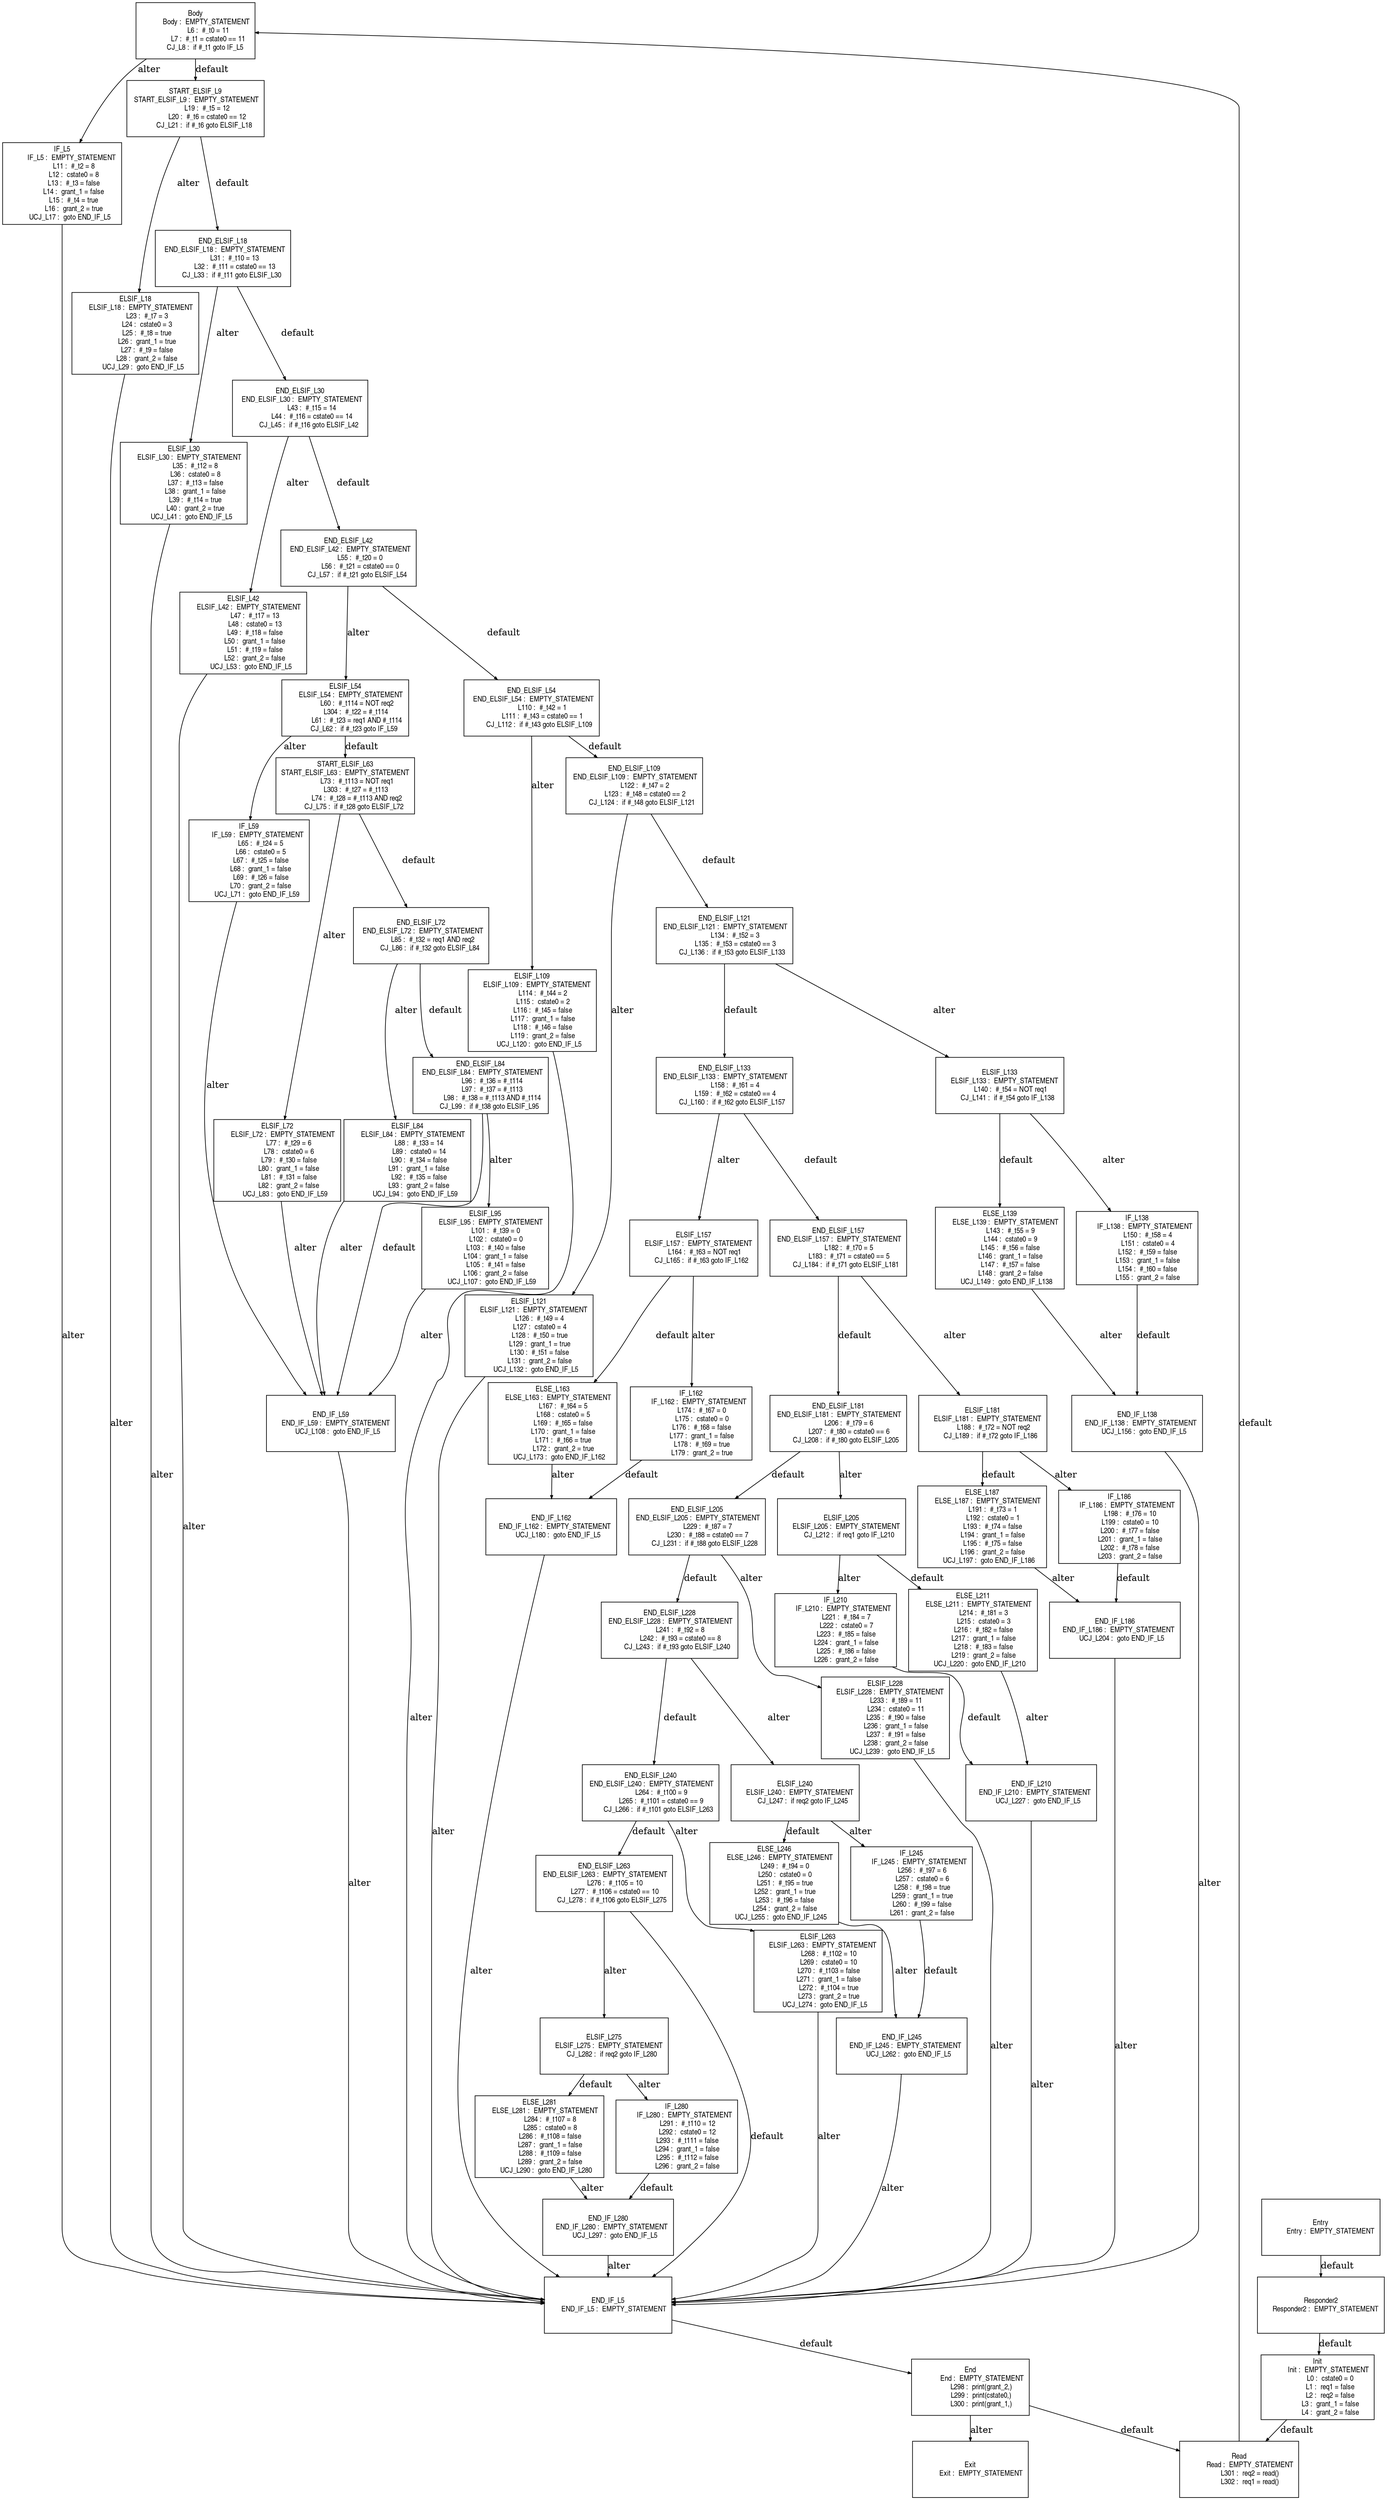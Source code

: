 digraph G {
  ranksep=.25;
  edge [arrowsize=.5]
  node [shape=rectangle, fontname="ArialNarrow",
        fontsize=12,  height=1.2];
  "Body
           Body :  EMPTY_STATEMENT
             L6 :  #_t0 = 11
             L7 :  #_t1 = cstate0 == 11
          CJ_L8 :  if #_t1 goto IF_L5
"; "END_ELSIF_L205
 END_ELSIF_L205 :  EMPTY_STATEMENT
           L229 :  #_t87 = 7
           L230 :  #_t88 = cstate0 == 7
        CJ_L231 :  if #_t88 goto ELSIF_L228
"; "ELSIF_L30
      ELSIF_L30 :  EMPTY_STATEMENT
            L35 :  #_t12 = 8
            L36 :  cstate0 = 8
            L37 :  #_t13 = false
            L38 :  grant_1 = false
            L39 :  #_t14 = true
            L40 :  grant_2 = true
        UCJ_L41 :  goto END_IF_L5
"; "ELSIF_L109
     ELSIF_L109 :  EMPTY_STATEMENT
           L114 :  #_t44 = 2
           L115 :  cstate0 = 2
           L116 :  #_t45 = false
           L117 :  grant_1 = false
           L118 :  #_t46 = false
           L119 :  grant_2 = false
       UCJ_L120 :  goto END_IF_L5
"; "Responder2
     Responder2 :  EMPTY_STATEMENT
"; "END_ELSIF_L263
 END_ELSIF_L263 :  EMPTY_STATEMENT
           L276 :  #_t105 = 10
           L277 :  #_t106 = cstate0 == 10
        CJ_L278 :  if #_t106 goto ELSIF_L275
"; "ELSE_L163
      ELSE_L163 :  EMPTY_STATEMENT
           L167 :  #_t64 = 5
           L168 :  cstate0 = 5
           L169 :  #_t65 = false
           L170 :  grant_1 = false
           L171 :  #_t66 = true
           L172 :  grant_2 = true
       UCJ_L173 :  goto END_IF_L162
"; "ELSIF_L54
      ELSIF_L54 :  EMPTY_STATEMENT
            L60 :  #_t114 = NOT req2
           L304 :  #_t22 = #_t114
            L61 :  #_t23 = req1 AND #_t114
         CJ_L62 :  if #_t23 goto IF_L59
"; "ELSE_L187
      ELSE_L187 :  EMPTY_STATEMENT
           L191 :  #_t73 = 1
           L192 :  cstate0 = 1
           L193 :  #_t74 = false
           L194 :  grant_1 = false
           L195 :  #_t75 = false
           L196 :  grant_2 = false
       UCJ_L197 :  goto END_IF_L186
"; "ELSIF_L205
     ELSIF_L205 :  EMPTY_STATEMENT
        CJ_L212 :  if req1 goto IF_L210
"; "END_IF_L210
    END_IF_L210 :  EMPTY_STATEMENT
       UCJ_L227 :  goto END_IF_L5
"; "END_ELSIF_L54
  END_ELSIF_L54 :  EMPTY_STATEMENT
           L110 :  #_t42 = 1
           L111 :  #_t43 = cstate0 == 1
        CJ_L112 :  if #_t43 goto ELSIF_L109
"; "ELSIF_L42
      ELSIF_L42 :  EMPTY_STATEMENT
            L47 :  #_t17 = 13
            L48 :  cstate0 = 13
            L49 :  #_t18 = false
            L50 :  grant_1 = false
            L51 :  #_t19 = false
            L52 :  grant_2 = false
        UCJ_L53 :  goto END_IF_L5
"; "ELSE_L281
      ELSE_L281 :  EMPTY_STATEMENT
           L284 :  #_t107 = 8
           L285 :  cstate0 = 8
           L286 :  #_t108 = false
           L287 :  grant_1 = false
           L288 :  #_t109 = false
           L289 :  grant_2 = false
       UCJ_L290 :  goto END_IF_L280
"; "END_ELSIF_L228
 END_ELSIF_L228 :  EMPTY_STATEMENT
           L241 :  #_t92 = 8
           L242 :  #_t93 = cstate0 == 8
        CJ_L243 :  if #_t93 goto ELSIF_L240
"; "END_IF_L280
    END_IF_L280 :  EMPTY_STATEMENT
       UCJ_L297 :  goto END_IF_L5
"; "ELSIF_L18
      ELSIF_L18 :  EMPTY_STATEMENT
            L23 :  #_t7 = 3
            L24 :  cstate0 = 3
            L25 :  #_t8 = true
            L26 :  grant_1 = true
            L27 :  #_t9 = false
            L28 :  grant_2 = false
        UCJ_L29 :  goto END_IF_L5
"; "ELSIF_L72
      ELSIF_L72 :  EMPTY_STATEMENT
            L77 :  #_t29 = 6
            L78 :  cstate0 = 6
            L79 :  #_t30 = false
            L80 :  grant_1 = false
            L81 :  #_t31 = false
            L82 :  grant_2 = false
        UCJ_L83 :  goto END_IF_L59
"; "END_ELSIF_L240
 END_ELSIF_L240 :  EMPTY_STATEMENT
           L264 :  #_t100 = 9
           L265 :  #_t101 = cstate0 == 9
        CJ_L266 :  if #_t101 goto ELSIF_L263
"; "END_IF_L59
     END_IF_L59 :  EMPTY_STATEMENT
       UCJ_L108 :  goto END_IF_L5
"; "IF_L5
          IF_L5 :  EMPTY_STATEMENT
            L11 :  #_t2 = 8
            L12 :  cstate0 = 8
            L13 :  #_t3 = false
            L14 :  grant_1 = false
            L15 :  #_t4 = true
            L16 :  grant_2 = true
        UCJ_L17 :  goto END_IF_L5
"; "END_IF_L186
    END_IF_L186 :  EMPTY_STATEMENT
       UCJ_L204 :  goto END_IF_L5
"; "END_ELSIF_L133
 END_ELSIF_L133 :  EMPTY_STATEMENT
           L158 :  #_t61 = 4
           L159 :  #_t62 = cstate0 == 4
        CJ_L160 :  if #_t62 goto ELSIF_L157
"; "IF_L59
         IF_L59 :  EMPTY_STATEMENT
            L65 :  #_t24 = 5
            L66 :  cstate0 = 5
            L67 :  #_t25 = false
            L68 :  grant_1 = false
            L69 :  #_t26 = false
            L70 :  grant_2 = false
        UCJ_L71 :  goto END_IF_L59
"; "ELSIF_L133
     ELSIF_L133 :  EMPTY_STATEMENT
           L140 :  #_t54 = NOT req1
        CJ_L141 :  if #_t54 goto IF_L138
"; "ELSIF_L121
     ELSIF_L121 :  EMPTY_STATEMENT
           L126 :  #_t49 = 4
           L127 :  cstate0 = 4
           L128 :  #_t50 = true
           L129 :  grant_1 = true
           L130 :  #_t51 = false
           L131 :  grant_2 = false
       UCJ_L132 :  goto END_IF_L5
"; "END_ELSIF_L109
 END_ELSIF_L109 :  EMPTY_STATEMENT
           L122 :  #_t47 = 2
           L123 :  #_t48 = cstate0 == 2
        CJ_L124 :  if #_t48 goto ELSIF_L121
"; "ELSIF_L95
      ELSIF_L95 :  EMPTY_STATEMENT
           L101 :  #_t39 = 0
           L102 :  cstate0 = 0
           L103 :  #_t40 = false
           L104 :  grant_1 = false
           L105 :  #_t41 = false
           L106 :  grant_2 = false
       UCJ_L107 :  goto END_IF_L59
"; "Entry
          Entry :  EMPTY_STATEMENT
"; "ELSE_L246
      ELSE_L246 :  EMPTY_STATEMENT
           L249 :  #_t94 = 0
           L250 :  cstate0 = 0
           L251 :  #_t95 = true
           L252 :  grant_1 = true
           L253 :  #_t96 = false
           L254 :  grant_2 = false
       UCJ_L255 :  goto END_IF_L245
"; "END_ELSIF_L42
  END_ELSIF_L42 :  EMPTY_STATEMENT
            L55 :  #_t20 = 0
            L56 :  #_t21 = cstate0 == 0
         CJ_L57 :  if #_t21 goto ELSIF_L54
"; "IF_L280
        IF_L280 :  EMPTY_STATEMENT
           L291 :  #_t110 = 12
           L292 :  cstate0 = 12
           L293 :  #_t111 = false
           L294 :  grant_1 = false
           L295 :  #_t112 = false
           L296 :  grant_2 = false
"; "ELSIF_L228
     ELSIF_L228 :  EMPTY_STATEMENT
           L233 :  #_t89 = 11
           L234 :  cstate0 = 11
           L235 :  #_t90 = false
           L236 :  grant_1 = false
           L237 :  #_t91 = false
           L238 :  grant_2 = false
       UCJ_L239 :  goto END_IF_L5
"; "ELSIF_L275
     ELSIF_L275 :  EMPTY_STATEMENT
        CJ_L282 :  if req2 goto IF_L280
"; "START_ELSIF_L63
START_ELSIF_L63 :  EMPTY_STATEMENT
            L73 :  #_t113 = NOT req1
           L303 :  #_t27 = #_t113
            L74 :  #_t28 = #_t113 AND req2
         CJ_L75 :  if #_t28 goto ELSIF_L72
"; "END_IF_L5
      END_IF_L5 :  EMPTY_STATEMENT
"; "END_ELSIF_L18
  END_ELSIF_L18 :  EMPTY_STATEMENT
            L31 :  #_t10 = 13
            L32 :  #_t11 = cstate0 == 13
         CJ_L33 :  if #_t11 goto ELSIF_L30
"; "Exit
           Exit :  EMPTY_STATEMENT
"; "Init
           Init :  EMPTY_STATEMENT
             L0 :  cstate0 = 0
             L1 :  req1 = false
             L2 :  req2 = false
             L3 :  grant_1 = false
             L4 :  grant_2 = false
"; "END_ELSIF_L121
 END_ELSIF_L121 :  EMPTY_STATEMENT
           L134 :  #_t52 = 3
           L135 :  #_t53 = cstate0 == 3
        CJ_L136 :  if #_t53 goto ELSIF_L133
"; "END_ELSIF_L181
 END_ELSIF_L181 :  EMPTY_STATEMENT
           L206 :  #_t79 = 6
           L207 :  #_t80 = cstate0 == 6
        CJ_L208 :  if #_t80 goto ELSIF_L205
"; "IF_L210
        IF_L210 :  EMPTY_STATEMENT
           L221 :  #_t84 = 7
           L222 :  cstate0 = 7
           L223 :  #_t85 = false
           L224 :  grant_1 = false
           L225 :  #_t86 = false
           L226 :  grant_2 = false
"; "ELSIF_L181
     ELSIF_L181 :  EMPTY_STATEMENT
           L188 :  #_t72 = NOT req2
        CJ_L189 :  if #_t72 goto IF_L186
"; "IF_L245
        IF_L245 :  EMPTY_STATEMENT
           L256 :  #_t97 = 6
           L257 :  cstate0 = 6
           L258 :  #_t98 = true
           L259 :  grant_1 = true
           L260 :  #_t99 = false
           L261 :  grant_2 = false
"; "START_ELSIF_L9
 START_ELSIF_L9 :  EMPTY_STATEMENT
            L19 :  #_t5 = 12
            L20 :  #_t6 = cstate0 == 12
         CJ_L21 :  if #_t6 goto ELSIF_L18
"; "ELSIF_L157
     ELSIF_L157 :  EMPTY_STATEMENT
           L164 :  #_t63 = NOT req1
        CJ_L165 :  if #_t63 goto IF_L162
"; "ELSIF_L84
      ELSIF_L84 :  EMPTY_STATEMENT
            L88 :  #_t33 = 14
            L89 :  cstate0 = 14
            L90 :  #_t34 = false
            L91 :  grant_1 = false
            L92 :  #_t35 = false
            L93 :  grant_2 = false
        UCJ_L94 :  goto END_IF_L59
"; "ELSE_L139
      ELSE_L139 :  EMPTY_STATEMENT
           L143 :  #_t55 = 9
           L144 :  cstate0 = 9
           L145 :  #_t56 = false
           L146 :  grant_1 = false
           L147 :  #_t57 = false
           L148 :  grant_2 = false
       UCJ_L149 :  goto END_IF_L138
"; "Read
           Read :  EMPTY_STATEMENT
           L301 :  req2 = read()
           L302 :  req1 = read()
"; "END_IF_L162
    END_IF_L162 :  EMPTY_STATEMENT
       UCJ_L180 :  goto END_IF_L5
"; "END_ELSIF_L157
 END_ELSIF_L157 :  EMPTY_STATEMENT
           L182 :  #_t70 = 5
           L183 :  #_t71 = cstate0 == 5
        CJ_L184 :  if #_t71 goto ELSIF_L181
"; "END_IF_L138
    END_IF_L138 :  EMPTY_STATEMENT
       UCJ_L156 :  goto END_IF_L5
"; "ELSE_L211
      ELSE_L211 :  EMPTY_STATEMENT
           L214 :  #_t81 = 3
           L215 :  cstate0 = 3
           L216 :  #_t82 = false
           L217 :  grant_1 = false
           L218 :  #_t83 = false
           L219 :  grant_2 = false
       UCJ_L220 :  goto END_IF_L210
"; "END_ELSIF_L72
  END_ELSIF_L72 :  EMPTY_STATEMENT
            L85 :  #_t32 = req1 AND req2
         CJ_L86 :  if #_t32 goto ELSIF_L84
"; "END_ELSIF_L84
  END_ELSIF_L84 :  EMPTY_STATEMENT
            L96 :  #_t36 = #_t114
            L97 :  #_t37 = #_t113
            L98 :  #_t38 = #_t113 AND #_t114
         CJ_L99 :  if #_t38 goto ELSIF_L95
"; "END_IF_L245
    END_IF_L245 :  EMPTY_STATEMENT
       UCJ_L262 :  goto END_IF_L5
"; "END_ELSIF_L30
  END_ELSIF_L30 :  EMPTY_STATEMENT
            L43 :  #_t15 = 14
            L44 :  #_t16 = cstate0 == 14
         CJ_L45 :  if #_t16 goto ELSIF_L42
"; "ELSIF_L240
     ELSIF_L240 :  EMPTY_STATEMENT
        CJ_L247 :  if req2 goto IF_L245
"; "IF_L138
        IF_L138 :  EMPTY_STATEMENT
           L150 :  #_t58 = 4
           L151 :  cstate0 = 4
           L152 :  #_t59 = false
           L153 :  grant_1 = false
           L154 :  #_t60 = false
           L155 :  grant_2 = false
"; "IF_L186
        IF_L186 :  EMPTY_STATEMENT
           L198 :  #_t76 = 10
           L199 :  cstate0 = 10
           L200 :  #_t77 = false
           L201 :  grant_1 = false
           L202 :  #_t78 = false
           L203 :  grant_2 = false
"; "ELSIF_L263
     ELSIF_L263 :  EMPTY_STATEMENT
           L268 :  #_t102 = 10
           L269 :  cstate0 = 10
           L270 :  #_t103 = false
           L271 :  grant_1 = false
           L272 :  #_t104 = true
           L273 :  grant_2 = true
       UCJ_L274 :  goto END_IF_L5
"; "IF_L162
        IF_L162 :  EMPTY_STATEMENT
           L174 :  #_t67 = 0
           L175 :  cstate0 = 0
           L176 :  #_t68 = false
           L177 :  grant_1 = false
           L178 :  #_t69 = true
           L179 :  grant_2 = true
"; "End
            End :  EMPTY_STATEMENT
           L298 :  print(grant_2,)
           L299 :  print(cstate0,)
           L300 :  print(grant_1,)
"; 
  "Responder2
     Responder2 :  EMPTY_STATEMENT
" -> "Init
           Init :  EMPTY_STATEMENT
             L0 :  cstate0 = 0
             L1 :  req1 = false
             L2 :  req2 = false
             L3 :  grant_1 = false
             L4 :  grant_2 = false
"  [label="default"];
  "Init
           Init :  EMPTY_STATEMENT
             L0 :  cstate0 = 0
             L1 :  req1 = false
             L2 :  req2 = false
             L3 :  grant_1 = false
             L4 :  grant_2 = false
" -> "Read
           Read :  EMPTY_STATEMENT
           L301 :  req2 = read()
           L302 :  req1 = read()
"  [label="default"];
  "Body
           Body :  EMPTY_STATEMENT
             L6 :  #_t0 = 11
             L7 :  #_t1 = cstate0 == 11
          CJ_L8 :  if #_t1 goto IF_L5
" -> "START_ELSIF_L9
 START_ELSIF_L9 :  EMPTY_STATEMENT
            L19 :  #_t5 = 12
            L20 :  #_t6 = cstate0 == 12
         CJ_L21 :  if #_t6 goto ELSIF_L18
"  [label="default"];
  "Body
           Body :  EMPTY_STATEMENT
             L6 :  #_t0 = 11
             L7 :  #_t1 = cstate0 == 11
          CJ_L8 :  if #_t1 goto IF_L5
" -> "IF_L5
          IF_L5 :  EMPTY_STATEMENT
            L11 :  #_t2 = 8
            L12 :  cstate0 = 8
            L13 :  #_t3 = false
            L14 :  grant_1 = false
            L15 :  #_t4 = true
            L16 :  grant_2 = true
        UCJ_L17 :  goto END_IF_L5
"  [label="alter"];
  "IF_L5
          IF_L5 :  EMPTY_STATEMENT
            L11 :  #_t2 = 8
            L12 :  cstate0 = 8
            L13 :  #_t3 = false
            L14 :  grant_1 = false
            L15 :  #_t4 = true
            L16 :  grant_2 = true
        UCJ_L17 :  goto END_IF_L5
" -> "END_IF_L5
      END_IF_L5 :  EMPTY_STATEMENT
"  [label="alter"];
  "START_ELSIF_L9
 START_ELSIF_L9 :  EMPTY_STATEMENT
            L19 :  #_t5 = 12
            L20 :  #_t6 = cstate0 == 12
         CJ_L21 :  if #_t6 goto ELSIF_L18
" -> "END_ELSIF_L18
  END_ELSIF_L18 :  EMPTY_STATEMENT
            L31 :  #_t10 = 13
            L32 :  #_t11 = cstate0 == 13
         CJ_L33 :  if #_t11 goto ELSIF_L30
"  [label="default"];
  "START_ELSIF_L9
 START_ELSIF_L9 :  EMPTY_STATEMENT
            L19 :  #_t5 = 12
            L20 :  #_t6 = cstate0 == 12
         CJ_L21 :  if #_t6 goto ELSIF_L18
" -> "ELSIF_L18
      ELSIF_L18 :  EMPTY_STATEMENT
            L23 :  #_t7 = 3
            L24 :  cstate0 = 3
            L25 :  #_t8 = true
            L26 :  grant_1 = true
            L27 :  #_t9 = false
            L28 :  grant_2 = false
        UCJ_L29 :  goto END_IF_L5
"  [label="alter"];
  "ELSIF_L18
      ELSIF_L18 :  EMPTY_STATEMENT
            L23 :  #_t7 = 3
            L24 :  cstate0 = 3
            L25 :  #_t8 = true
            L26 :  grant_1 = true
            L27 :  #_t9 = false
            L28 :  grant_2 = false
        UCJ_L29 :  goto END_IF_L5
" -> "END_IF_L5
      END_IF_L5 :  EMPTY_STATEMENT
"  [label="alter"];
  "END_ELSIF_L18
  END_ELSIF_L18 :  EMPTY_STATEMENT
            L31 :  #_t10 = 13
            L32 :  #_t11 = cstate0 == 13
         CJ_L33 :  if #_t11 goto ELSIF_L30
" -> "END_ELSIF_L30
  END_ELSIF_L30 :  EMPTY_STATEMENT
            L43 :  #_t15 = 14
            L44 :  #_t16 = cstate0 == 14
         CJ_L45 :  if #_t16 goto ELSIF_L42
"  [label="default"];
  "END_ELSIF_L18
  END_ELSIF_L18 :  EMPTY_STATEMENT
            L31 :  #_t10 = 13
            L32 :  #_t11 = cstate0 == 13
         CJ_L33 :  if #_t11 goto ELSIF_L30
" -> "ELSIF_L30
      ELSIF_L30 :  EMPTY_STATEMENT
            L35 :  #_t12 = 8
            L36 :  cstate0 = 8
            L37 :  #_t13 = false
            L38 :  grant_1 = false
            L39 :  #_t14 = true
            L40 :  grant_2 = true
        UCJ_L41 :  goto END_IF_L5
"  [label="alter"];
  "ELSIF_L30
      ELSIF_L30 :  EMPTY_STATEMENT
            L35 :  #_t12 = 8
            L36 :  cstate0 = 8
            L37 :  #_t13 = false
            L38 :  grant_1 = false
            L39 :  #_t14 = true
            L40 :  grant_2 = true
        UCJ_L41 :  goto END_IF_L5
" -> "END_IF_L5
      END_IF_L5 :  EMPTY_STATEMENT
"  [label="alter"];
  "END_ELSIF_L30
  END_ELSIF_L30 :  EMPTY_STATEMENT
            L43 :  #_t15 = 14
            L44 :  #_t16 = cstate0 == 14
         CJ_L45 :  if #_t16 goto ELSIF_L42
" -> "END_ELSIF_L42
  END_ELSIF_L42 :  EMPTY_STATEMENT
            L55 :  #_t20 = 0
            L56 :  #_t21 = cstate0 == 0
         CJ_L57 :  if #_t21 goto ELSIF_L54
"  [label="default"];
  "END_ELSIF_L30
  END_ELSIF_L30 :  EMPTY_STATEMENT
            L43 :  #_t15 = 14
            L44 :  #_t16 = cstate0 == 14
         CJ_L45 :  if #_t16 goto ELSIF_L42
" -> "ELSIF_L42
      ELSIF_L42 :  EMPTY_STATEMENT
            L47 :  #_t17 = 13
            L48 :  cstate0 = 13
            L49 :  #_t18 = false
            L50 :  grant_1 = false
            L51 :  #_t19 = false
            L52 :  grant_2 = false
        UCJ_L53 :  goto END_IF_L5
"  [label="alter"];
  "ELSIF_L42
      ELSIF_L42 :  EMPTY_STATEMENT
            L47 :  #_t17 = 13
            L48 :  cstate0 = 13
            L49 :  #_t18 = false
            L50 :  grant_1 = false
            L51 :  #_t19 = false
            L52 :  grant_2 = false
        UCJ_L53 :  goto END_IF_L5
" -> "END_IF_L5
      END_IF_L5 :  EMPTY_STATEMENT
"  [label="alter"];
  "END_ELSIF_L42
  END_ELSIF_L42 :  EMPTY_STATEMENT
            L55 :  #_t20 = 0
            L56 :  #_t21 = cstate0 == 0
         CJ_L57 :  if #_t21 goto ELSIF_L54
" -> "END_ELSIF_L54
  END_ELSIF_L54 :  EMPTY_STATEMENT
           L110 :  #_t42 = 1
           L111 :  #_t43 = cstate0 == 1
        CJ_L112 :  if #_t43 goto ELSIF_L109
"  [label="default"];
  "END_ELSIF_L42
  END_ELSIF_L42 :  EMPTY_STATEMENT
            L55 :  #_t20 = 0
            L56 :  #_t21 = cstate0 == 0
         CJ_L57 :  if #_t21 goto ELSIF_L54
" -> "ELSIF_L54
      ELSIF_L54 :  EMPTY_STATEMENT
            L60 :  #_t114 = NOT req2
           L304 :  #_t22 = #_t114
            L61 :  #_t23 = req1 AND #_t114
         CJ_L62 :  if #_t23 goto IF_L59
"  [label="alter"];
  "ELSIF_L54
      ELSIF_L54 :  EMPTY_STATEMENT
            L60 :  #_t114 = NOT req2
           L304 :  #_t22 = #_t114
            L61 :  #_t23 = req1 AND #_t114
         CJ_L62 :  if #_t23 goto IF_L59
" -> "START_ELSIF_L63
START_ELSIF_L63 :  EMPTY_STATEMENT
            L73 :  #_t113 = NOT req1
           L303 :  #_t27 = #_t113
            L74 :  #_t28 = #_t113 AND req2
         CJ_L75 :  if #_t28 goto ELSIF_L72
"  [label="default"];
  "ELSIF_L54
      ELSIF_L54 :  EMPTY_STATEMENT
            L60 :  #_t114 = NOT req2
           L304 :  #_t22 = #_t114
            L61 :  #_t23 = req1 AND #_t114
         CJ_L62 :  if #_t23 goto IF_L59
" -> "IF_L59
         IF_L59 :  EMPTY_STATEMENT
            L65 :  #_t24 = 5
            L66 :  cstate0 = 5
            L67 :  #_t25 = false
            L68 :  grant_1 = false
            L69 :  #_t26 = false
            L70 :  grant_2 = false
        UCJ_L71 :  goto END_IF_L59
"  [label="alter"];
  "IF_L59
         IF_L59 :  EMPTY_STATEMENT
            L65 :  #_t24 = 5
            L66 :  cstate0 = 5
            L67 :  #_t25 = false
            L68 :  grant_1 = false
            L69 :  #_t26 = false
            L70 :  grant_2 = false
        UCJ_L71 :  goto END_IF_L59
" -> "END_IF_L59
     END_IF_L59 :  EMPTY_STATEMENT
       UCJ_L108 :  goto END_IF_L5
"  [label="alter"];
  "START_ELSIF_L63
START_ELSIF_L63 :  EMPTY_STATEMENT
            L73 :  #_t113 = NOT req1
           L303 :  #_t27 = #_t113
            L74 :  #_t28 = #_t113 AND req2
         CJ_L75 :  if #_t28 goto ELSIF_L72
" -> "END_ELSIF_L72
  END_ELSIF_L72 :  EMPTY_STATEMENT
            L85 :  #_t32 = req1 AND req2
         CJ_L86 :  if #_t32 goto ELSIF_L84
"  [label="default"];
  "START_ELSIF_L63
START_ELSIF_L63 :  EMPTY_STATEMENT
            L73 :  #_t113 = NOT req1
           L303 :  #_t27 = #_t113
            L74 :  #_t28 = #_t113 AND req2
         CJ_L75 :  if #_t28 goto ELSIF_L72
" -> "ELSIF_L72
      ELSIF_L72 :  EMPTY_STATEMENT
            L77 :  #_t29 = 6
            L78 :  cstate0 = 6
            L79 :  #_t30 = false
            L80 :  grant_1 = false
            L81 :  #_t31 = false
            L82 :  grant_2 = false
        UCJ_L83 :  goto END_IF_L59
"  [label="alter"];
  "ELSIF_L72
      ELSIF_L72 :  EMPTY_STATEMENT
            L77 :  #_t29 = 6
            L78 :  cstate0 = 6
            L79 :  #_t30 = false
            L80 :  grant_1 = false
            L81 :  #_t31 = false
            L82 :  grant_2 = false
        UCJ_L83 :  goto END_IF_L59
" -> "END_IF_L59
     END_IF_L59 :  EMPTY_STATEMENT
       UCJ_L108 :  goto END_IF_L5
"  [label="alter"];
  "END_ELSIF_L72
  END_ELSIF_L72 :  EMPTY_STATEMENT
            L85 :  #_t32 = req1 AND req2
         CJ_L86 :  if #_t32 goto ELSIF_L84
" -> "END_ELSIF_L84
  END_ELSIF_L84 :  EMPTY_STATEMENT
            L96 :  #_t36 = #_t114
            L97 :  #_t37 = #_t113
            L98 :  #_t38 = #_t113 AND #_t114
         CJ_L99 :  if #_t38 goto ELSIF_L95
"  [label="default"];
  "END_ELSIF_L72
  END_ELSIF_L72 :  EMPTY_STATEMENT
            L85 :  #_t32 = req1 AND req2
         CJ_L86 :  if #_t32 goto ELSIF_L84
" -> "ELSIF_L84
      ELSIF_L84 :  EMPTY_STATEMENT
            L88 :  #_t33 = 14
            L89 :  cstate0 = 14
            L90 :  #_t34 = false
            L91 :  grant_1 = false
            L92 :  #_t35 = false
            L93 :  grant_2 = false
        UCJ_L94 :  goto END_IF_L59
"  [label="alter"];
  "ELSIF_L84
      ELSIF_L84 :  EMPTY_STATEMENT
            L88 :  #_t33 = 14
            L89 :  cstate0 = 14
            L90 :  #_t34 = false
            L91 :  grant_1 = false
            L92 :  #_t35 = false
            L93 :  grant_2 = false
        UCJ_L94 :  goto END_IF_L59
" -> "END_IF_L59
     END_IF_L59 :  EMPTY_STATEMENT
       UCJ_L108 :  goto END_IF_L5
"  [label="alter"];
  "END_ELSIF_L84
  END_ELSIF_L84 :  EMPTY_STATEMENT
            L96 :  #_t36 = #_t114
            L97 :  #_t37 = #_t113
            L98 :  #_t38 = #_t113 AND #_t114
         CJ_L99 :  if #_t38 goto ELSIF_L95
" -> "END_IF_L59
     END_IF_L59 :  EMPTY_STATEMENT
       UCJ_L108 :  goto END_IF_L5
"  [label="default"];
  "END_ELSIF_L84
  END_ELSIF_L84 :  EMPTY_STATEMENT
            L96 :  #_t36 = #_t114
            L97 :  #_t37 = #_t113
            L98 :  #_t38 = #_t113 AND #_t114
         CJ_L99 :  if #_t38 goto ELSIF_L95
" -> "ELSIF_L95
      ELSIF_L95 :  EMPTY_STATEMENT
           L101 :  #_t39 = 0
           L102 :  cstate0 = 0
           L103 :  #_t40 = false
           L104 :  grant_1 = false
           L105 :  #_t41 = false
           L106 :  grant_2 = false
       UCJ_L107 :  goto END_IF_L59
"  [label="alter"];
  "ELSIF_L95
      ELSIF_L95 :  EMPTY_STATEMENT
           L101 :  #_t39 = 0
           L102 :  cstate0 = 0
           L103 :  #_t40 = false
           L104 :  grant_1 = false
           L105 :  #_t41 = false
           L106 :  grant_2 = false
       UCJ_L107 :  goto END_IF_L59
" -> "END_IF_L59
     END_IF_L59 :  EMPTY_STATEMENT
       UCJ_L108 :  goto END_IF_L5
"  [label="alter"];
  "END_IF_L59
     END_IF_L59 :  EMPTY_STATEMENT
       UCJ_L108 :  goto END_IF_L5
" -> "END_IF_L5
      END_IF_L5 :  EMPTY_STATEMENT
"  [label="alter"];
  "END_ELSIF_L54
  END_ELSIF_L54 :  EMPTY_STATEMENT
           L110 :  #_t42 = 1
           L111 :  #_t43 = cstate0 == 1
        CJ_L112 :  if #_t43 goto ELSIF_L109
" -> "END_ELSIF_L109
 END_ELSIF_L109 :  EMPTY_STATEMENT
           L122 :  #_t47 = 2
           L123 :  #_t48 = cstate0 == 2
        CJ_L124 :  if #_t48 goto ELSIF_L121
"  [label="default"];
  "END_ELSIF_L54
  END_ELSIF_L54 :  EMPTY_STATEMENT
           L110 :  #_t42 = 1
           L111 :  #_t43 = cstate0 == 1
        CJ_L112 :  if #_t43 goto ELSIF_L109
" -> "ELSIF_L109
     ELSIF_L109 :  EMPTY_STATEMENT
           L114 :  #_t44 = 2
           L115 :  cstate0 = 2
           L116 :  #_t45 = false
           L117 :  grant_1 = false
           L118 :  #_t46 = false
           L119 :  grant_2 = false
       UCJ_L120 :  goto END_IF_L5
"  [label="alter"];
  "ELSIF_L109
     ELSIF_L109 :  EMPTY_STATEMENT
           L114 :  #_t44 = 2
           L115 :  cstate0 = 2
           L116 :  #_t45 = false
           L117 :  grant_1 = false
           L118 :  #_t46 = false
           L119 :  grant_2 = false
       UCJ_L120 :  goto END_IF_L5
" -> "END_IF_L5
      END_IF_L5 :  EMPTY_STATEMENT
"  [label="alter"];
  "END_ELSIF_L109
 END_ELSIF_L109 :  EMPTY_STATEMENT
           L122 :  #_t47 = 2
           L123 :  #_t48 = cstate0 == 2
        CJ_L124 :  if #_t48 goto ELSIF_L121
" -> "END_ELSIF_L121
 END_ELSIF_L121 :  EMPTY_STATEMENT
           L134 :  #_t52 = 3
           L135 :  #_t53 = cstate0 == 3
        CJ_L136 :  if #_t53 goto ELSIF_L133
"  [label="default"];
  "END_ELSIF_L109
 END_ELSIF_L109 :  EMPTY_STATEMENT
           L122 :  #_t47 = 2
           L123 :  #_t48 = cstate0 == 2
        CJ_L124 :  if #_t48 goto ELSIF_L121
" -> "ELSIF_L121
     ELSIF_L121 :  EMPTY_STATEMENT
           L126 :  #_t49 = 4
           L127 :  cstate0 = 4
           L128 :  #_t50 = true
           L129 :  grant_1 = true
           L130 :  #_t51 = false
           L131 :  grant_2 = false
       UCJ_L132 :  goto END_IF_L5
"  [label="alter"];
  "ELSIF_L121
     ELSIF_L121 :  EMPTY_STATEMENT
           L126 :  #_t49 = 4
           L127 :  cstate0 = 4
           L128 :  #_t50 = true
           L129 :  grant_1 = true
           L130 :  #_t51 = false
           L131 :  grant_2 = false
       UCJ_L132 :  goto END_IF_L5
" -> "END_IF_L5
      END_IF_L5 :  EMPTY_STATEMENT
"  [label="alter"];
  "END_ELSIF_L121
 END_ELSIF_L121 :  EMPTY_STATEMENT
           L134 :  #_t52 = 3
           L135 :  #_t53 = cstate0 == 3
        CJ_L136 :  if #_t53 goto ELSIF_L133
" -> "END_ELSIF_L133
 END_ELSIF_L133 :  EMPTY_STATEMENT
           L158 :  #_t61 = 4
           L159 :  #_t62 = cstate0 == 4
        CJ_L160 :  if #_t62 goto ELSIF_L157
"  [label="default"];
  "END_ELSIF_L121
 END_ELSIF_L121 :  EMPTY_STATEMENT
           L134 :  #_t52 = 3
           L135 :  #_t53 = cstate0 == 3
        CJ_L136 :  if #_t53 goto ELSIF_L133
" -> "ELSIF_L133
     ELSIF_L133 :  EMPTY_STATEMENT
           L140 :  #_t54 = NOT req1
        CJ_L141 :  if #_t54 goto IF_L138
"  [label="alter"];
  "ELSIF_L133
     ELSIF_L133 :  EMPTY_STATEMENT
           L140 :  #_t54 = NOT req1
        CJ_L141 :  if #_t54 goto IF_L138
" -> "ELSE_L139
      ELSE_L139 :  EMPTY_STATEMENT
           L143 :  #_t55 = 9
           L144 :  cstate0 = 9
           L145 :  #_t56 = false
           L146 :  grant_1 = false
           L147 :  #_t57 = false
           L148 :  grant_2 = false
       UCJ_L149 :  goto END_IF_L138
"  [label="default"];
  "ELSIF_L133
     ELSIF_L133 :  EMPTY_STATEMENT
           L140 :  #_t54 = NOT req1
        CJ_L141 :  if #_t54 goto IF_L138
" -> "IF_L138
        IF_L138 :  EMPTY_STATEMENT
           L150 :  #_t58 = 4
           L151 :  cstate0 = 4
           L152 :  #_t59 = false
           L153 :  grant_1 = false
           L154 :  #_t60 = false
           L155 :  grant_2 = false
"  [label="alter"];
  "ELSE_L139
      ELSE_L139 :  EMPTY_STATEMENT
           L143 :  #_t55 = 9
           L144 :  cstate0 = 9
           L145 :  #_t56 = false
           L146 :  grant_1 = false
           L147 :  #_t57 = false
           L148 :  grant_2 = false
       UCJ_L149 :  goto END_IF_L138
" -> "END_IF_L138
    END_IF_L138 :  EMPTY_STATEMENT
       UCJ_L156 :  goto END_IF_L5
"  [label="alter"];
  "IF_L138
        IF_L138 :  EMPTY_STATEMENT
           L150 :  #_t58 = 4
           L151 :  cstate0 = 4
           L152 :  #_t59 = false
           L153 :  grant_1 = false
           L154 :  #_t60 = false
           L155 :  grant_2 = false
" -> "END_IF_L138
    END_IF_L138 :  EMPTY_STATEMENT
       UCJ_L156 :  goto END_IF_L5
"  [label="default"];
  "END_IF_L138
    END_IF_L138 :  EMPTY_STATEMENT
       UCJ_L156 :  goto END_IF_L5
" -> "END_IF_L5
      END_IF_L5 :  EMPTY_STATEMENT
"  [label="alter"];
  "END_ELSIF_L133
 END_ELSIF_L133 :  EMPTY_STATEMENT
           L158 :  #_t61 = 4
           L159 :  #_t62 = cstate0 == 4
        CJ_L160 :  if #_t62 goto ELSIF_L157
" -> "END_ELSIF_L157
 END_ELSIF_L157 :  EMPTY_STATEMENT
           L182 :  #_t70 = 5
           L183 :  #_t71 = cstate0 == 5
        CJ_L184 :  if #_t71 goto ELSIF_L181
"  [label="default"];
  "END_ELSIF_L133
 END_ELSIF_L133 :  EMPTY_STATEMENT
           L158 :  #_t61 = 4
           L159 :  #_t62 = cstate0 == 4
        CJ_L160 :  if #_t62 goto ELSIF_L157
" -> "ELSIF_L157
     ELSIF_L157 :  EMPTY_STATEMENT
           L164 :  #_t63 = NOT req1
        CJ_L165 :  if #_t63 goto IF_L162
"  [label="alter"];
  "ELSIF_L157
     ELSIF_L157 :  EMPTY_STATEMENT
           L164 :  #_t63 = NOT req1
        CJ_L165 :  if #_t63 goto IF_L162
" -> "ELSE_L163
      ELSE_L163 :  EMPTY_STATEMENT
           L167 :  #_t64 = 5
           L168 :  cstate0 = 5
           L169 :  #_t65 = false
           L170 :  grant_1 = false
           L171 :  #_t66 = true
           L172 :  grant_2 = true
       UCJ_L173 :  goto END_IF_L162
"  [label="default"];
  "ELSIF_L157
     ELSIF_L157 :  EMPTY_STATEMENT
           L164 :  #_t63 = NOT req1
        CJ_L165 :  if #_t63 goto IF_L162
" -> "IF_L162
        IF_L162 :  EMPTY_STATEMENT
           L174 :  #_t67 = 0
           L175 :  cstate0 = 0
           L176 :  #_t68 = false
           L177 :  grant_1 = false
           L178 :  #_t69 = true
           L179 :  grant_2 = true
"  [label="alter"];
  "ELSE_L163
      ELSE_L163 :  EMPTY_STATEMENT
           L167 :  #_t64 = 5
           L168 :  cstate0 = 5
           L169 :  #_t65 = false
           L170 :  grant_1 = false
           L171 :  #_t66 = true
           L172 :  grant_2 = true
       UCJ_L173 :  goto END_IF_L162
" -> "END_IF_L162
    END_IF_L162 :  EMPTY_STATEMENT
       UCJ_L180 :  goto END_IF_L5
"  [label="alter"];
  "IF_L162
        IF_L162 :  EMPTY_STATEMENT
           L174 :  #_t67 = 0
           L175 :  cstate0 = 0
           L176 :  #_t68 = false
           L177 :  grant_1 = false
           L178 :  #_t69 = true
           L179 :  grant_2 = true
" -> "END_IF_L162
    END_IF_L162 :  EMPTY_STATEMENT
       UCJ_L180 :  goto END_IF_L5
"  [label="default"];
  "END_IF_L162
    END_IF_L162 :  EMPTY_STATEMENT
       UCJ_L180 :  goto END_IF_L5
" -> "END_IF_L5
      END_IF_L5 :  EMPTY_STATEMENT
"  [label="alter"];
  "END_ELSIF_L157
 END_ELSIF_L157 :  EMPTY_STATEMENT
           L182 :  #_t70 = 5
           L183 :  #_t71 = cstate0 == 5
        CJ_L184 :  if #_t71 goto ELSIF_L181
" -> "END_ELSIF_L181
 END_ELSIF_L181 :  EMPTY_STATEMENT
           L206 :  #_t79 = 6
           L207 :  #_t80 = cstate0 == 6
        CJ_L208 :  if #_t80 goto ELSIF_L205
"  [label="default"];
  "END_ELSIF_L157
 END_ELSIF_L157 :  EMPTY_STATEMENT
           L182 :  #_t70 = 5
           L183 :  #_t71 = cstate0 == 5
        CJ_L184 :  if #_t71 goto ELSIF_L181
" -> "ELSIF_L181
     ELSIF_L181 :  EMPTY_STATEMENT
           L188 :  #_t72 = NOT req2
        CJ_L189 :  if #_t72 goto IF_L186
"  [label="alter"];
  "ELSIF_L181
     ELSIF_L181 :  EMPTY_STATEMENT
           L188 :  #_t72 = NOT req2
        CJ_L189 :  if #_t72 goto IF_L186
" -> "ELSE_L187
      ELSE_L187 :  EMPTY_STATEMENT
           L191 :  #_t73 = 1
           L192 :  cstate0 = 1
           L193 :  #_t74 = false
           L194 :  grant_1 = false
           L195 :  #_t75 = false
           L196 :  grant_2 = false
       UCJ_L197 :  goto END_IF_L186
"  [label="default"];
  "ELSIF_L181
     ELSIF_L181 :  EMPTY_STATEMENT
           L188 :  #_t72 = NOT req2
        CJ_L189 :  if #_t72 goto IF_L186
" -> "IF_L186
        IF_L186 :  EMPTY_STATEMENT
           L198 :  #_t76 = 10
           L199 :  cstate0 = 10
           L200 :  #_t77 = false
           L201 :  grant_1 = false
           L202 :  #_t78 = false
           L203 :  grant_2 = false
"  [label="alter"];
  "ELSE_L187
      ELSE_L187 :  EMPTY_STATEMENT
           L191 :  #_t73 = 1
           L192 :  cstate0 = 1
           L193 :  #_t74 = false
           L194 :  grant_1 = false
           L195 :  #_t75 = false
           L196 :  grant_2 = false
       UCJ_L197 :  goto END_IF_L186
" -> "END_IF_L186
    END_IF_L186 :  EMPTY_STATEMENT
       UCJ_L204 :  goto END_IF_L5
"  [label="alter"];
  "IF_L186
        IF_L186 :  EMPTY_STATEMENT
           L198 :  #_t76 = 10
           L199 :  cstate0 = 10
           L200 :  #_t77 = false
           L201 :  grant_1 = false
           L202 :  #_t78 = false
           L203 :  grant_2 = false
" -> "END_IF_L186
    END_IF_L186 :  EMPTY_STATEMENT
       UCJ_L204 :  goto END_IF_L5
"  [label="default"];
  "END_IF_L186
    END_IF_L186 :  EMPTY_STATEMENT
       UCJ_L204 :  goto END_IF_L5
" -> "END_IF_L5
      END_IF_L5 :  EMPTY_STATEMENT
"  [label="alter"];
  "END_ELSIF_L181
 END_ELSIF_L181 :  EMPTY_STATEMENT
           L206 :  #_t79 = 6
           L207 :  #_t80 = cstate0 == 6
        CJ_L208 :  if #_t80 goto ELSIF_L205
" -> "END_ELSIF_L205
 END_ELSIF_L205 :  EMPTY_STATEMENT
           L229 :  #_t87 = 7
           L230 :  #_t88 = cstate0 == 7
        CJ_L231 :  if #_t88 goto ELSIF_L228
"  [label="default"];
  "END_ELSIF_L181
 END_ELSIF_L181 :  EMPTY_STATEMENT
           L206 :  #_t79 = 6
           L207 :  #_t80 = cstate0 == 6
        CJ_L208 :  if #_t80 goto ELSIF_L205
" -> "ELSIF_L205
     ELSIF_L205 :  EMPTY_STATEMENT
        CJ_L212 :  if req1 goto IF_L210
"  [label="alter"];
  "ELSIF_L205
     ELSIF_L205 :  EMPTY_STATEMENT
        CJ_L212 :  if req1 goto IF_L210
" -> "ELSE_L211
      ELSE_L211 :  EMPTY_STATEMENT
           L214 :  #_t81 = 3
           L215 :  cstate0 = 3
           L216 :  #_t82 = false
           L217 :  grant_1 = false
           L218 :  #_t83 = false
           L219 :  grant_2 = false
       UCJ_L220 :  goto END_IF_L210
"  [label="default"];
  "ELSIF_L205
     ELSIF_L205 :  EMPTY_STATEMENT
        CJ_L212 :  if req1 goto IF_L210
" -> "IF_L210
        IF_L210 :  EMPTY_STATEMENT
           L221 :  #_t84 = 7
           L222 :  cstate0 = 7
           L223 :  #_t85 = false
           L224 :  grant_1 = false
           L225 :  #_t86 = false
           L226 :  grant_2 = false
"  [label="alter"];
  "ELSE_L211
      ELSE_L211 :  EMPTY_STATEMENT
           L214 :  #_t81 = 3
           L215 :  cstate0 = 3
           L216 :  #_t82 = false
           L217 :  grant_1 = false
           L218 :  #_t83 = false
           L219 :  grant_2 = false
       UCJ_L220 :  goto END_IF_L210
" -> "END_IF_L210
    END_IF_L210 :  EMPTY_STATEMENT
       UCJ_L227 :  goto END_IF_L5
"  [label="alter"];
  "IF_L210
        IF_L210 :  EMPTY_STATEMENT
           L221 :  #_t84 = 7
           L222 :  cstate0 = 7
           L223 :  #_t85 = false
           L224 :  grant_1 = false
           L225 :  #_t86 = false
           L226 :  grant_2 = false
" -> "END_IF_L210
    END_IF_L210 :  EMPTY_STATEMENT
       UCJ_L227 :  goto END_IF_L5
"  [label="default"];
  "END_IF_L210
    END_IF_L210 :  EMPTY_STATEMENT
       UCJ_L227 :  goto END_IF_L5
" -> "END_IF_L5
      END_IF_L5 :  EMPTY_STATEMENT
"  [label="alter"];
  "END_ELSIF_L205
 END_ELSIF_L205 :  EMPTY_STATEMENT
           L229 :  #_t87 = 7
           L230 :  #_t88 = cstate0 == 7
        CJ_L231 :  if #_t88 goto ELSIF_L228
" -> "END_ELSIF_L228
 END_ELSIF_L228 :  EMPTY_STATEMENT
           L241 :  #_t92 = 8
           L242 :  #_t93 = cstate0 == 8
        CJ_L243 :  if #_t93 goto ELSIF_L240
"  [label="default"];
  "END_ELSIF_L205
 END_ELSIF_L205 :  EMPTY_STATEMENT
           L229 :  #_t87 = 7
           L230 :  #_t88 = cstate0 == 7
        CJ_L231 :  if #_t88 goto ELSIF_L228
" -> "ELSIF_L228
     ELSIF_L228 :  EMPTY_STATEMENT
           L233 :  #_t89 = 11
           L234 :  cstate0 = 11
           L235 :  #_t90 = false
           L236 :  grant_1 = false
           L237 :  #_t91 = false
           L238 :  grant_2 = false
       UCJ_L239 :  goto END_IF_L5
"  [label="alter"];
  "ELSIF_L228
     ELSIF_L228 :  EMPTY_STATEMENT
           L233 :  #_t89 = 11
           L234 :  cstate0 = 11
           L235 :  #_t90 = false
           L236 :  grant_1 = false
           L237 :  #_t91 = false
           L238 :  grant_2 = false
       UCJ_L239 :  goto END_IF_L5
" -> "END_IF_L5
      END_IF_L5 :  EMPTY_STATEMENT
"  [label="alter"];
  "END_ELSIF_L228
 END_ELSIF_L228 :  EMPTY_STATEMENT
           L241 :  #_t92 = 8
           L242 :  #_t93 = cstate0 == 8
        CJ_L243 :  if #_t93 goto ELSIF_L240
" -> "END_ELSIF_L240
 END_ELSIF_L240 :  EMPTY_STATEMENT
           L264 :  #_t100 = 9
           L265 :  #_t101 = cstate0 == 9
        CJ_L266 :  if #_t101 goto ELSIF_L263
"  [label="default"];
  "END_ELSIF_L228
 END_ELSIF_L228 :  EMPTY_STATEMENT
           L241 :  #_t92 = 8
           L242 :  #_t93 = cstate0 == 8
        CJ_L243 :  if #_t93 goto ELSIF_L240
" -> "ELSIF_L240
     ELSIF_L240 :  EMPTY_STATEMENT
        CJ_L247 :  if req2 goto IF_L245
"  [label="alter"];
  "ELSIF_L240
     ELSIF_L240 :  EMPTY_STATEMENT
        CJ_L247 :  if req2 goto IF_L245
" -> "ELSE_L246
      ELSE_L246 :  EMPTY_STATEMENT
           L249 :  #_t94 = 0
           L250 :  cstate0 = 0
           L251 :  #_t95 = true
           L252 :  grant_1 = true
           L253 :  #_t96 = false
           L254 :  grant_2 = false
       UCJ_L255 :  goto END_IF_L245
"  [label="default"];
  "ELSIF_L240
     ELSIF_L240 :  EMPTY_STATEMENT
        CJ_L247 :  if req2 goto IF_L245
" -> "IF_L245
        IF_L245 :  EMPTY_STATEMENT
           L256 :  #_t97 = 6
           L257 :  cstate0 = 6
           L258 :  #_t98 = true
           L259 :  grant_1 = true
           L260 :  #_t99 = false
           L261 :  grant_2 = false
"  [label="alter"];
  "ELSE_L246
      ELSE_L246 :  EMPTY_STATEMENT
           L249 :  #_t94 = 0
           L250 :  cstate0 = 0
           L251 :  #_t95 = true
           L252 :  grant_1 = true
           L253 :  #_t96 = false
           L254 :  grant_2 = false
       UCJ_L255 :  goto END_IF_L245
" -> "END_IF_L245
    END_IF_L245 :  EMPTY_STATEMENT
       UCJ_L262 :  goto END_IF_L5
"  [label="alter"];
  "IF_L245
        IF_L245 :  EMPTY_STATEMENT
           L256 :  #_t97 = 6
           L257 :  cstate0 = 6
           L258 :  #_t98 = true
           L259 :  grant_1 = true
           L260 :  #_t99 = false
           L261 :  grant_2 = false
" -> "END_IF_L245
    END_IF_L245 :  EMPTY_STATEMENT
       UCJ_L262 :  goto END_IF_L5
"  [label="default"];
  "END_IF_L245
    END_IF_L245 :  EMPTY_STATEMENT
       UCJ_L262 :  goto END_IF_L5
" -> "END_IF_L5
      END_IF_L5 :  EMPTY_STATEMENT
"  [label="alter"];
  "END_ELSIF_L240
 END_ELSIF_L240 :  EMPTY_STATEMENT
           L264 :  #_t100 = 9
           L265 :  #_t101 = cstate0 == 9
        CJ_L266 :  if #_t101 goto ELSIF_L263
" -> "END_ELSIF_L263
 END_ELSIF_L263 :  EMPTY_STATEMENT
           L276 :  #_t105 = 10
           L277 :  #_t106 = cstate0 == 10
        CJ_L278 :  if #_t106 goto ELSIF_L275
"  [label="default"];
  "END_ELSIF_L240
 END_ELSIF_L240 :  EMPTY_STATEMENT
           L264 :  #_t100 = 9
           L265 :  #_t101 = cstate0 == 9
        CJ_L266 :  if #_t101 goto ELSIF_L263
" -> "ELSIF_L263
     ELSIF_L263 :  EMPTY_STATEMENT
           L268 :  #_t102 = 10
           L269 :  cstate0 = 10
           L270 :  #_t103 = false
           L271 :  grant_1 = false
           L272 :  #_t104 = true
           L273 :  grant_2 = true
       UCJ_L274 :  goto END_IF_L5
"  [label="alter"];
  "ELSIF_L263
     ELSIF_L263 :  EMPTY_STATEMENT
           L268 :  #_t102 = 10
           L269 :  cstate0 = 10
           L270 :  #_t103 = false
           L271 :  grant_1 = false
           L272 :  #_t104 = true
           L273 :  grant_2 = true
       UCJ_L274 :  goto END_IF_L5
" -> "END_IF_L5
      END_IF_L5 :  EMPTY_STATEMENT
"  [label="alter"];
  "END_ELSIF_L263
 END_ELSIF_L263 :  EMPTY_STATEMENT
           L276 :  #_t105 = 10
           L277 :  #_t106 = cstate0 == 10
        CJ_L278 :  if #_t106 goto ELSIF_L275
" -> "END_IF_L5
      END_IF_L5 :  EMPTY_STATEMENT
"  [label="default"];
  "END_ELSIF_L263
 END_ELSIF_L263 :  EMPTY_STATEMENT
           L276 :  #_t105 = 10
           L277 :  #_t106 = cstate0 == 10
        CJ_L278 :  if #_t106 goto ELSIF_L275
" -> "ELSIF_L275
     ELSIF_L275 :  EMPTY_STATEMENT
        CJ_L282 :  if req2 goto IF_L280
"  [label="alter"];
  "ELSIF_L275
     ELSIF_L275 :  EMPTY_STATEMENT
        CJ_L282 :  if req2 goto IF_L280
" -> "ELSE_L281
      ELSE_L281 :  EMPTY_STATEMENT
           L284 :  #_t107 = 8
           L285 :  cstate0 = 8
           L286 :  #_t108 = false
           L287 :  grant_1 = false
           L288 :  #_t109 = false
           L289 :  grant_2 = false
       UCJ_L290 :  goto END_IF_L280
"  [label="default"];
  "ELSIF_L275
     ELSIF_L275 :  EMPTY_STATEMENT
        CJ_L282 :  if req2 goto IF_L280
" -> "IF_L280
        IF_L280 :  EMPTY_STATEMENT
           L291 :  #_t110 = 12
           L292 :  cstate0 = 12
           L293 :  #_t111 = false
           L294 :  grant_1 = false
           L295 :  #_t112 = false
           L296 :  grant_2 = false
"  [label="alter"];
  "ELSE_L281
      ELSE_L281 :  EMPTY_STATEMENT
           L284 :  #_t107 = 8
           L285 :  cstate0 = 8
           L286 :  #_t108 = false
           L287 :  grant_1 = false
           L288 :  #_t109 = false
           L289 :  grant_2 = false
       UCJ_L290 :  goto END_IF_L280
" -> "END_IF_L280
    END_IF_L280 :  EMPTY_STATEMENT
       UCJ_L297 :  goto END_IF_L5
"  [label="alter"];
  "IF_L280
        IF_L280 :  EMPTY_STATEMENT
           L291 :  #_t110 = 12
           L292 :  cstate0 = 12
           L293 :  #_t111 = false
           L294 :  grant_1 = false
           L295 :  #_t112 = false
           L296 :  grant_2 = false
" -> "END_IF_L280
    END_IF_L280 :  EMPTY_STATEMENT
       UCJ_L297 :  goto END_IF_L5
"  [label="default"];
  "END_IF_L280
    END_IF_L280 :  EMPTY_STATEMENT
       UCJ_L297 :  goto END_IF_L5
" -> "END_IF_L5
      END_IF_L5 :  EMPTY_STATEMENT
"  [label="alter"];
  "END_IF_L5
      END_IF_L5 :  EMPTY_STATEMENT
" -> "End
            End :  EMPTY_STATEMENT
           L298 :  print(grant_2,)
           L299 :  print(cstate0,)
           L300 :  print(grant_1,)
"  [label="default"];
  "Entry
          Entry :  EMPTY_STATEMENT
" -> "Responder2
     Responder2 :  EMPTY_STATEMENT
"  [label="default"];
  "End
            End :  EMPTY_STATEMENT
           L298 :  print(grant_2,)
           L299 :  print(cstate0,)
           L300 :  print(grant_1,)
" -> "Read
           Read :  EMPTY_STATEMENT
           L301 :  req2 = read()
           L302 :  req1 = read()
"  [label="default"];
  "End
            End :  EMPTY_STATEMENT
           L298 :  print(grant_2,)
           L299 :  print(cstate0,)
           L300 :  print(grant_1,)
" -> "Exit
           Exit :  EMPTY_STATEMENT
"  [label="alter"];
  "Read
           Read :  EMPTY_STATEMENT
           L301 :  req2 = read()
           L302 :  req1 = read()
" -> "Body
           Body :  EMPTY_STATEMENT
             L6 :  #_t0 = 11
             L7 :  #_t1 = cstate0 == 11
          CJ_L8 :  if #_t1 goto IF_L5
"  [label="default"];
}

